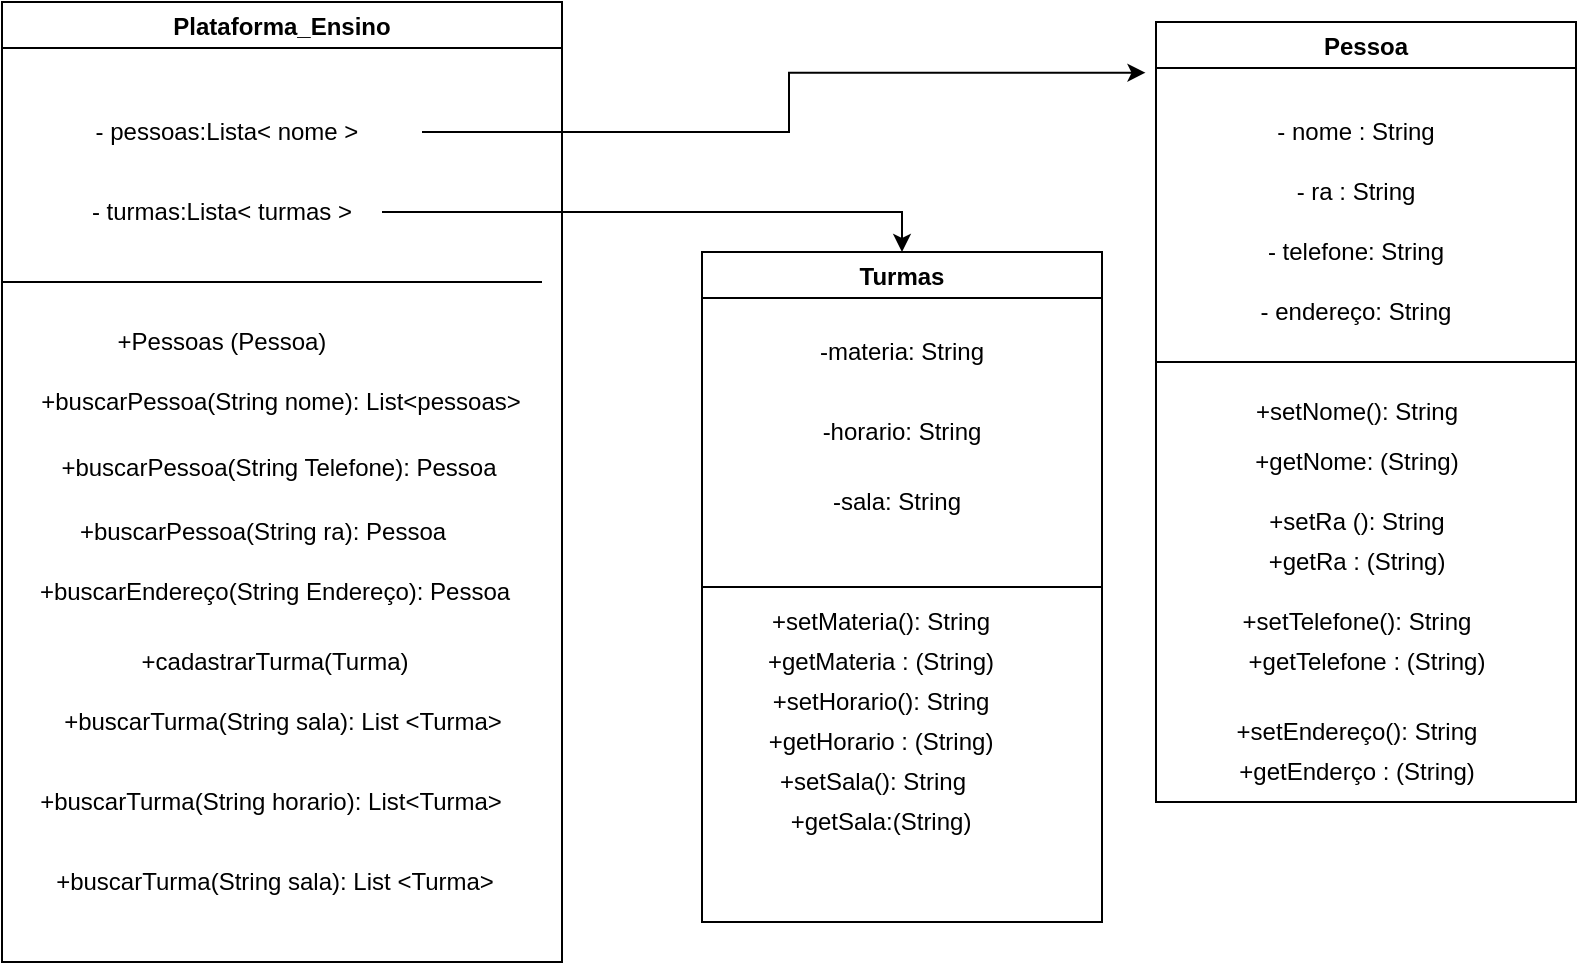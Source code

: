 <mxfile version="17.1.2" type="github">
  <diagram id="-t7eZelU3IxGABOgwKmu" name="Page-1">
    <mxGraphModel dx="1482" dy="922" grid="1" gridSize="10" guides="1" tooltips="1" connect="1" arrows="1" fold="1" page="1" pageScale="1" pageWidth="827" pageHeight="1169" math="0" shadow="0">
      <root>
        <mxCell id="0" />
        <mxCell id="1" parent="0" />
        <mxCell id="QJkptyXSdFllFcenwYrm-1" value="Pessoa" style="swimlane;" parent="1" vertex="1">
          <mxGeometry x="617" y="370" width="210" height="390" as="geometry" />
        </mxCell>
        <mxCell id="gfg0ddif03EMCMckq925-9" value="- nome : String" style="text;html=1;strokeColor=none;fillColor=none;align=center;verticalAlign=middle;whiteSpace=wrap;rounded=0;" parent="QJkptyXSdFllFcenwYrm-1" vertex="1">
          <mxGeometry x="10" y="40" width="180" height="30" as="geometry" />
        </mxCell>
        <mxCell id="gfg0ddif03EMCMckq925-10" value="- ra : String" style="text;html=1;strokeColor=none;fillColor=none;align=center;verticalAlign=middle;whiteSpace=wrap;rounded=0;" parent="QJkptyXSdFllFcenwYrm-1" vertex="1">
          <mxGeometry x="30" y="70" width="140" height="30" as="geometry" />
        </mxCell>
        <mxCell id="gfg0ddif03EMCMckq925-11" value="- telefone: String" style="text;html=1;strokeColor=none;fillColor=none;align=center;verticalAlign=middle;whiteSpace=wrap;rounded=0;" parent="QJkptyXSdFllFcenwYrm-1" vertex="1">
          <mxGeometry y="100" width="200" height="30" as="geometry" />
        </mxCell>
        <mxCell id="gfg0ddif03EMCMckq925-12" value="- endereço: String" style="text;html=1;strokeColor=none;fillColor=none;align=center;verticalAlign=middle;whiteSpace=wrap;rounded=0;" parent="QJkptyXSdFllFcenwYrm-1" vertex="1">
          <mxGeometry x="25" y="130" width="150" height="30" as="geometry" />
        </mxCell>
        <mxCell id="mYwKcbZ6TMdc5Nefc8mu-5" value="" style="endArrow=none;html=1;rounded=0;" parent="QJkptyXSdFllFcenwYrm-1" edge="1">
          <mxGeometry width="50" height="50" relative="1" as="geometry">
            <mxPoint y="170" as="sourcePoint" />
            <mxPoint x="210" y="170" as="targetPoint" />
          </mxGeometry>
        </mxCell>
        <mxCell id="mYwKcbZ6TMdc5Nefc8mu-6" value="+setNome(): String" style="text;html=1;align=center;verticalAlign=middle;resizable=0;points=[];autosize=1;strokeColor=none;fillColor=none;" parent="QJkptyXSdFllFcenwYrm-1" vertex="1">
          <mxGeometry x="40" y="185" width="120" height="20" as="geometry" />
        </mxCell>
        <mxCell id="mYwKcbZ6TMdc5Nefc8mu-7" value="+getNome: (String)" style="text;html=1;align=center;verticalAlign=middle;resizable=0;points=[];autosize=1;strokeColor=none;fillColor=none;" parent="QJkptyXSdFllFcenwYrm-1" vertex="1">
          <mxGeometry x="40" y="210" width="120" height="20" as="geometry" />
        </mxCell>
        <mxCell id="mYwKcbZ6TMdc5Nefc8mu-8" value="+setRa (): String" style="text;html=1;align=center;verticalAlign=middle;resizable=0;points=[];autosize=1;strokeColor=none;fillColor=none;" parent="QJkptyXSdFllFcenwYrm-1" vertex="1">
          <mxGeometry x="50" y="240" width="100" height="20" as="geometry" />
        </mxCell>
        <mxCell id="mYwKcbZ6TMdc5Nefc8mu-9" value="+getRa : (String)" style="text;html=1;align=center;verticalAlign=middle;resizable=0;points=[];autosize=1;strokeColor=none;fillColor=none;" parent="QJkptyXSdFllFcenwYrm-1" vertex="1">
          <mxGeometry x="50" y="260" width="100" height="20" as="geometry" />
        </mxCell>
        <mxCell id="mYwKcbZ6TMdc5Nefc8mu-11" value="+getTelefone : (String)" style="text;html=1;align=center;verticalAlign=middle;resizable=0;points=[];autosize=1;strokeColor=none;fillColor=none;" parent="QJkptyXSdFllFcenwYrm-1" vertex="1">
          <mxGeometry x="35" y="310" width="140" height="20" as="geometry" />
        </mxCell>
        <mxCell id="mYwKcbZ6TMdc5Nefc8mu-10" value="+setTelefone(): String" style="text;html=1;align=center;verticalAlign=middle;resizable=0;points=[];autosize=1;strokeColor=none;fillColor=none;" parent="QJkptyXSdFllFcenwYrm-1" vertex="1">
          <mxGeometry x="35" y="290" width="130" height="20" as="geometry" />
        </mxCell>
        <mxCell id="mYwKcbZ6TMdc5Nefc8mu-12" value="+setEndereço(): String" style="text;html=1;align=center;verticalAlign=middle;resizable=0;points=[];autosize=1;strokeColor=none;fillColor=none;" parent="QJkptyXSdFllFcenwYrm-1" vertex="1">
          <mxGeometry x="30" y="345" width="140" height="20" as="geometry" />
        </mxCell>
        <mxCell id="mYwKcbZ6TMdc5Nefc8mu-13" value="+getEnderço : (String)" style="text;html=1;align=center;verticalAlign=middle;resizable=0;points=[];autosize=1;strokeColor=none;fillColor=none;" parent="QJkptyXSdFllFcenwYrm-1" vertex="1">
          <mxGeometry x="35" y="365" width="130" height="20" as="geometry" />
        </mxCell>
        <mxCell id="QJkptyXSdFllFcenwYrm-3" value="Turmas" style="swimlane;" parent="1" vertex="1">
          <mxGeometry x="390" y="485" width="200" height="335" as="geometry" />
        </mxCell>
        <mxCell id="gfg0ddif03EMCMckq925-14" value="-materia: String" style="text;html=1;strokeColor=none;fillColor=none;align=center;verticalAlign=middle;whiteSpace=wrap;rounded=0;" parent="QJkptyXSdFllFcenwYrm-3" vertex="1">
          <mxGeometry x="15" y="25" width="170" height="50" as="geometry" />
        </mxCell>
        <mxCell id="gfg0ddif03EMCMckq925-15" value="-horario: String" style="text;html=1;strokeColor=none;fillColor=none;align=center;verticalAlign=middle;whiteSpace=wrap;rounded=0;" parent="QJkptyXSdFllFcenwYrm-3" vertex="1">
          <mxGeometry x="30" y="65" width="140" height="50" as="geometry" />
        </mxCell>
        <mxCell id="gfg0ddif03EMCMckq925-16" value="-sala: String" style="text;html=1;strokeColor=none;fillColor=none;align=center;verticalAlign=middle;whiteSpace=wrap;rounded=0;" parent="QJkptyXSdFllFcenwYrm-3" vertex="1">
          <mxGeometry x="15" y="105" width="165" height="40" as="geometry" />
        </mxCell>
        <mxCell id="mYwKcbZ6TMdc5Nefc8mu-21" value="+setMateria(): String" style="text;html=1;align=center;verticalAlign=middle;resizable=0;points=[];autosize=1;strokeColor=none;fillColor=none;" parent="QJkptyXSdFllFcenwYrm-3" vertex="1">
          <mxGeometry x="24" y="175" width="130" height="20" as="geometry" />
        </mxCell>
        <mxCell id="mYwKcbZ6TMdc5Nefc8mu-22" value="+getMateria : (String)" style="text;html=1;align=center;verticalAlign=middle;resizable=0;points=[];autosize=1;strokeColor=none;fillColor=none;" parent="QJkptyXSdFllFcenwYrm-3" vertex="1">
          <mxGeometry x="24" y="195" width="130" height="20" as="geometry" />
        </mxCell>
        <mxCell id="mYwKcbZ6TMdc5Nefc8mu-24" value="+getHorario : (String)" style="text;html=1;align=center;verticalAlign=middle;resizable=0;points=[];autosize=1;strokeColor=none;fillColor=none;" parent="QJkptyXSdFllFcenwYrm-3" vertex="1">
          <mxGeometry x="24" y="235" width="130" height="20" as="geometry" />
        </mxCell>
        <mxCell id="mYwKcbZ6TMdc5Nefc8mu-23" value="+setHorario(): String" style="text;html=1;align=center;verticalAlign=middle;resizable=0;points=[];autosize=1;strokeColor=none;fillColor=none;" parent="QJkptyXSdFllFcenwYrm-3" vertex="1">
          <mxGeometry x="24" y="215" width="130" height="20" as="geometry" />
        </mxCell>
        <mxCell id="mYwKcbZ6TMdc5Nefc8mu-25" value="+setSala(): String" style="text;html=1;align=center;verticalAlign=middle;resizable=0;points=[];autosize=1;strokeColor=none;fillColor=none;" parent="QJkptyXSdFllFcenwYrm-3" vertex="1">
          <mxGeometry x="30" y="255" width="110" height="20" as="geometry" />
        </mxCell>
        <mxCell id="mYwKcbZ6TMdc5Nefc8mu-26" value="+getSala:(String)" style="text;html=1;align=center;verticalAlign=middle;resizable=0;points=[];autosize=1;strokeColor=none;fillColor=none;" parent="QJkptyXSdFllFcenwYrm-3" vertex="1">
          <mxGeometry x="34" y="275" width="110" height="20" as="geometry" />
        </mxCell>
        <mxCell id="QJkptyXSdFllFcenwYrm-4" value="Plataforma_Ensino" style="swimlane;" parent="1" vertex="1">
          <mxGeometry x="40" y="360" width="280" height="480" as="geometry" />
        </mxCell>
        <mxCell id="gfg0ddif03EMCMckq925-1" value="- pessoas:Lista&amp;lt; nome &amp;gt;" style="text;html=1;strokeColor=none;fillColor=none;align=center;verticalAlign=middle;whiteSpace=wrap;rounded=0;" parent="QJkptyXSdFllFcenwYrm-4" vertex="1">
          <mxGeometry x="15" y="50" width="195" height="30" as="geometry" />
        </mxCell>
        <mxCell id="gfg0ddif03EMCMckq925-2" value="- turmas:Lista&amp;lt; turmas&amp;nbsp;&amp;gt;" style="text;html=1;strokeColor=none;fillColor=none;align=center;verticalAlign=middle;whiteSpace=wrap;rounded=0;" parent="QJkptyXSdFllFcenwYrm-4" vertex="1">
          <mxGeometry x="30" y="90" width="160" height="30" as="geometry" />
        </mxCell>
        <mxCell id="gfg0ddif03EMCMckq925-3" value="" style="endArrow=none;html=1;rounded=0;" parent="QJkptyXSdFllFcenwYrm-4" edge="1">
          <mxGeometry width="50" height="50" relative="1" as="geometry">
            <mxPoint y="140" as="sourcePoint" />
            <mxPoint x="270" y="140" as="targetPoint" />
          </mxGeometry>
        </mxCell>
        <mxCell id="gfg0ddif03EMCMckq925-4" value="+Pessoas (Pessoa)" style="text;html=1;strokeColor=none;fillColor=none;align=center;verticalAlign=middle;whiteSpace=wrap;rounded=0;" parent="QJkptyXSdFllFcenwYrm-4" vertex="1">
          <mxGeometry x="15" y="150" width="190" height="40" as="geometry" />
        </mxCell>
        <mxCell id="gfg0ddif03EMCMckq925-5" value="+buscarPessoa(String nome): List&amp;lt;pessoas&amp;gt;" style="text;html=1;strokeColor=none;fillColor=none;align=center;verticalAlign=middle;whiteSpace=wrap;rounded=0;" parent="QJkptyXSdFllFcenwYrm-4" vertex="1">
          <mxGeometry y="180" width="279" height="40" as="geometry" />
        </mxCell>
        <mxCell id="gfg0ddif03EMCMckq925-6" value="+buscarPessoa(String Telefone): Pessoa" style="text;html=1;strokeColor=none;fillColor=none;align=center;verticalAlign=middle;whiteSpace=wrap;rounded=0;" parent="QJkptyXSdFllFcenwYrm-4" vertex="1">
          <mxGeometry x="6" y="220" width="265" height="25" as="geometry" />
        </mxCell>
        <mxCell id="gfg0ddif03EMCMckq925-7" value="+buscarPessoa(String ra): Pessoa" style="text;html=1;strokeColor=none;fillColor=none;align=center;verticalAlign=middle;whiteSpace=wrap;rounded=0;" parent="QJkptyXSdFllFcenwYrm-4" vertex="1">
          <mxGeometry x="6" y="245" width="249" height="40" as="geometry" />
        </mxCell>
        <mxCell id="mYwKcbZ6TMdc5Nefc8mu-15" value="+buscarEndereço(String Endereço): Pessoa" style="text;html=1;align=center;verticalAlign=middle;resizable=0;points=[];autosize=1;strokeColor=none;fillColor=none;" parent="QJkptyXSdFllFcenwYrm-4" vertex="1">
          <mxGeometry x="6" y="285" width="260" height="20" as="geometry" />
        </mxCell>
        <mxCell id="mYwKcbZ6TMdc5Nefc8mu-16" value="+cadastrarTurma(Turma)" style="text;html=1;align=center;verticalAlign=middle;resizable=0;points=[];autosize=1;strokeColor=none;fillColor=none;" parent="QJkptyXSdFllFcenwYrm-4" vertex="1">
          <mxGeometry x="61" y="320" width="150" height="20" as="geometry" />
        </mxCell>
        <mxCell id="mYwKcbZ6TMdc5Nefc8mu-17" value="+buscarTurma(String sala): List &amp;lt;Turma&amp;gt;" style="text;html=1;align=center;verticalAlign=middle;resizable=0;points=[];autosize=1;strokeColor=none;fillColor=none;" parent="QJkptyXSdFllFcenwYrm-4" vertex="1">
          <mxGeometry x="20" y="350" width="240" height="20" as="geometry" />
        </mxCell>
        <mxCell id="mYwKcbZ6TMdc5Nefc8mu-18" value="+buscarTurma(String horario): List&amp;lt;Turma&amp;gt;" style="text;html=1;align=center;verticalAlign=middle;resizable=0;points=[];autosize=1;strokeColor=none;fillColor=none;" parent="QJkptyXSdFllFcenwYrm-4" vertex="1">
          <mxGeometry x="8.5" y="390" width="250" height="20" as="geometry" />
        </mxCell>
        <mxCell id="mYwKcbZ6TMdc5Nefc8mu-19" value="+buscarTurma(String sala): List &amp;lt;Turma&amp;gt;" style="text;html=1;align=center;verticalAlign=middle;resizable=0;points=[];autosize=1;strokeColor=none;fillColor=none;" parent="QJkptyXSdFllFcenwYrm-4" vertex="1">
          <mxGeometry x="16" y="430" width="240" height="20" as="geometry" />
        </mxCell>
        <mxCell id="gfg0ddif03EMCMckq925-23" style="edgeStyle=orthogonalEdgeStyle;rounded=0;orthogonalLoop=1;jettySize=auto;html=1;" parent="1" source="gfg0ddif03EMCMckq925-2" target="QJkptyXSdFllFcenwYrm-3" edge="1">
          <mxGeometry relative="1" as="geometry" />
        </mxCell>
        <mxCell id="gfg0ddif03EMCMckq925-25" style="edgeStyle=orthogonalEdgeStyle;rounded=0;orthogonalLoop=1;jettySize=auto;html=1;entryX=-0.025;entryY=0.065;entryDx=0;entryDy=0;entryPerimeter=0;" parent="1" source="gfg0ddif03EMCMckq925-1" target="QJkptyXSdFllFcenwYrm-1" edge="1">
          <mxGeometry relative="1" as="geometry" />
        </mxCell>
        <mxCell id="mYwKcbZ6TMdc5Nefc8mu-14" value="" style="endArrow=none;html=1;rounded=0;entryX=1;entryY=0.5;entryDx=0;entryDy=0;exitX=0;exitY=0.5;exitDx=0;exitDy=0;" parent="1" source="QJkptyXSdFllFcenwYrm-3" target="QJkptyXSdFllFcenwYrm-3" edge="1">
          <mxGeometry width="50" height="50" relative="1" as="geometry">
            <mxPoint x="364" y="680" as="sourcePoint" />
            <mxPoint x="414" y="630" as="targetPoint" />
          </mxGeometry>
        </mxCell>
      </root>
    </mxGraphModel>
  </diagram>
</mxfile>

